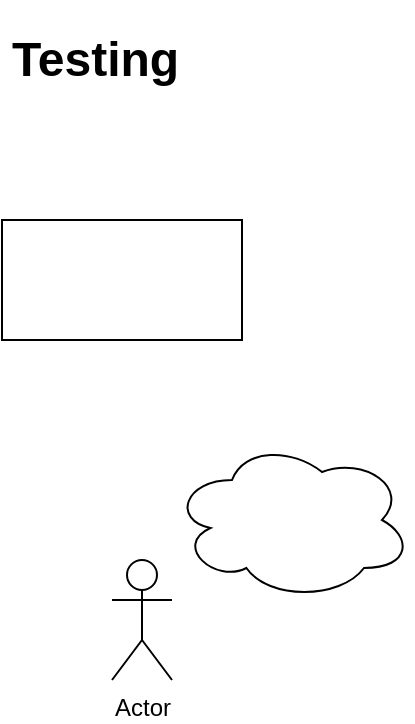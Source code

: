 <mxfile version="16.5.3" type="device"><diagram id="DnUeDbIxVSjmXahpy0CG" name="Page-1"><mxGraphModel dx="1746" dy="1016" grid="1" gridSize="10" guides="1" tooltips="1" connect="1" arrows="1" fold="1" page="1" pageScale="1" pageWidth="850" pageHeight="1100" math="0" shadow="0"><root><mxCell id="0"/><mxCell id="1" parent="0"/><mxCell id="t583RFP7n9zgFy9DemC8-1" value="" style="rounded=0;whiteSpace=wrap;html=1;" vertex="1" parent="1"><mxGeometry x="320" y="180" width="120" height="60" as="geometry"/></mxCell><mxCell id="t583RFP7n9zgFy9DemC8-2" value="&lt;h1&gt;Testing&lt;/h1&gt;" style="text;html=1;strokeColor=none;fillColor=none;spacing=5;spacingTop=-20;whiteSpace=wrap;overflow=hidden;rounded=0;" vertex="1" parent="1"><mxGeometry x="320" y="80" width="190" height="120" as="geometry"/></mxCell><mxCell id="t583RFP7n9zgFy9DemC8-3" value="Actor" style="shape=umlActor;verticalLabelPosition=bottom;verticalAlign=top;html=1;outlineConnect=0;" vertex="1" parent="1"><mxGeometry x="375" y="350" width="30" height="60" as="geometry"/></mxCell><mxCell id="t583RFP7n9zgFy9DemC8-4" value="" style="ellipse;shape=cloud;whiteSpace=wrap;html=1;" vertex="1" parent="1"><mxGeometry x="405" y="290" width="120" height="80" as="geometry"/></mxCell></root></mxGraphModel></diagram></mxfile>